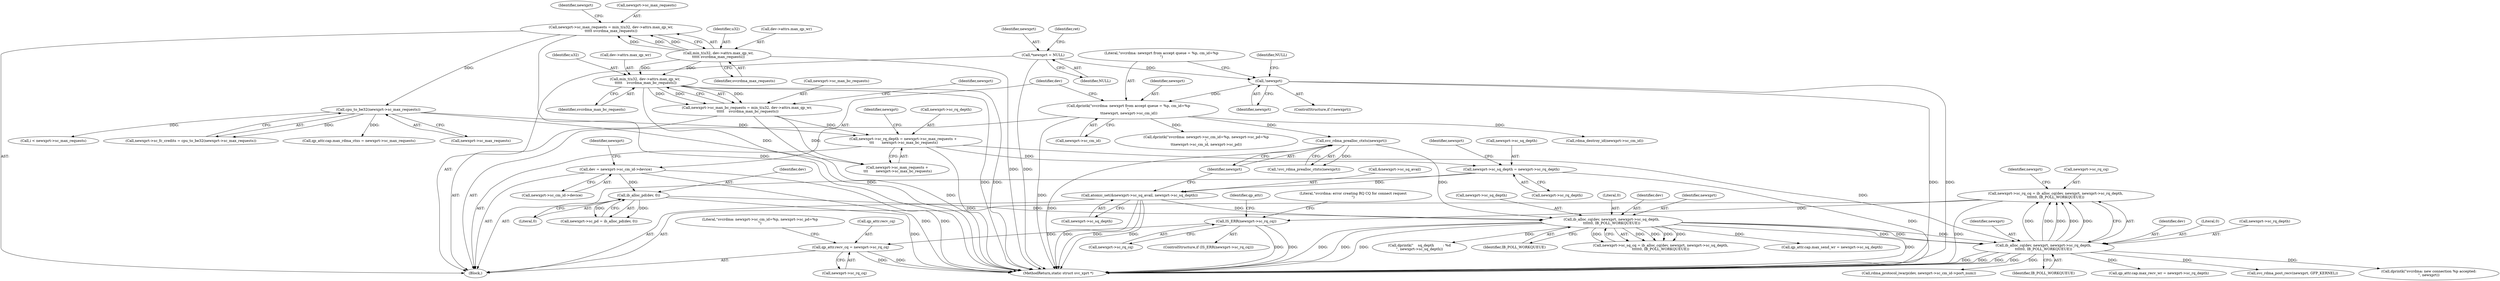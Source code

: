 digraph "0_linux_c70422f760c120480fee4de6c38804c72aa26bc1_44@API" {
"1000467" [label="(Call,qp_attr.recv_cq = newxprt->sc_rq_cq)"];
"1000369" [label="(Call,IS_ERR(newxprt->sc_rq_cq))"];
"1000356" [label="(Call,newxprt->sc_rq_cq = ib_alloc_cq(dev, newxprt, newxprt->sc_rq_depth,\n\t\t\t\t\t0, IB_POLL_WORKQUEUE))"];
"1000360" [label="(Call,ib_alloc_cq(dev, newxprt, newxprt->sc_rq_depth,\n\t\t\t\t\t0, IB_POLL_WORKQUEUE))"];
"1000339" [label="(Call,ib_alloc_cq(dev, newxprt, newxprt->sc_sq_depth,\n\t\t\t\t\t0, IB_POLL_WORKQUEUE))"];
"1000323" [label="(Call,ib_alloc_pd(dev, 0))"];
"1000184" [label="(Call,dev = newxprt->sc_cm_id->device)"];
"1000292" [label="(Call,svc_rdma_prealloc_ctxts(newxprt))"];
"1000178" [label="(Call,dprintk(\"svcrdma: newxprt from accept queue = %p, cm_id=%p\n\",\n \t\tnewxprt, newxprt->sc_cm_id))"];
"1000174" [label="(Call,!newxprt)"];
"1000116" [label="(Call,*newxprt = NULL)"];
"1000282" [label="(Call,atomic_set(&newxprt->sc_sq_avail, newxprt->sc_sq_depth))"];
"1000275" [label="(Call,newxprt->sc_sq_depth = newxprt->sc_rq_depth)"];
"1000264" [label="(Call,newxprt->sc_rq_depth = newxprt->sc_max_requests +\n \t\t\t       newxprt->sc_max_bc_requests)"];
"1000248" [label="(Call,cpu_to_be32(newxprt->sc_max_requests))"];
"1000232" [label="(Call,newxprt->sc_max_requests = min_t(u32, dev->attrs.max_qp_wr,\n\t\t\t\t\t svcrdma_max_requests))"];
"1000236" [label="(Call,min_t(u32, dev->attrs.max_qp_wr,\n\t\t\t\t\t svcrdma_max_requests))"];
"1000252" [label="(Call,newxprt->sc_max_bc_requests = min_t(u32, dev->attrs.max_qp_wr,\n \t\t\t\t\t    svcrdma_max_bc_requests))"];
"1000256" [label="(Call,min_t(u32, dev->attrs.max_qp_wr,\n \t\t\t\t\t    svcrdma_max_bc_requests))"];
"1000253" [label="(Call,newxprt->sc_max_bc_requests)"];
"1000264" [label="(Call,newxprt->sc_rq_depth = newxprt->sc_max_requests +\n \t\t\t       newxprt->sc_max_bc_requests)"];
"1000246" [label="(Identifier,newxprt)"];
"1000243" [label="(Identifier,svcrdma_max_requests)"];
"1000293" [label="(Identifier,newxprt)"];
"1000339" [label="(Call,ib_alloc_cq(dev, newxprt, newxprt->sc_sq_depth,\n\t\t\t\t\t0, IB_POLL_WORKQUEUE))"];
"1000325" [label="(Literal,0)"];
"1000608" [label="(Call,i < newxprt->sc_max_requests)"];
"1000263" [label="(Identifier,svcrdma_max_bc_requests)"];
"1000324" [label="(Identifier,dev)"];
"1000371" [label="(Identifier,newxprt)"];
"1000346" [label="(Identifier,IB_POLL_WORKQUEUE)"];
"1000174" [label="(Call,!newxprt)"];
"1000575" [label="(Call,rdma_protocol_iwarp(dev, newxprt->sc_cm_id->port_num))"];
"1000177" [label="(Identifier,NULL)"];
"1000285" [label="(Identifier,newxprt)"];
"1000361" [label="(Identifier,dev)"];
"1000342" [label="(Call,newxprt->sc_sq_depth)"];
"1000257" [label="(Identifier,u32)"];
"1000179" [label="(Literal,\"svcrdma: newxprt from accept queue = %p, cm_id=%p\n\")"];
"1000357" [label="(Call,newxprt->sc_rq_cq)"];
"1000193" [label="(Identifier,newxprt)"];
"1000369" [label="(Call,IS_ERR(newxprt->sc_rq_cq))"];
"1000291" [label="(Call,!svc_rdma_prealloc_ctxts(newxprt))"];
"1000118" [label="(Identifier,NULL)"];
"1000368" [label="(ControlStructure,if (IS_ERR(newxprt->sc_rq_cq)))"];
"1000345" [label="(Literal,0)"];
"1000467" [label="(Call,qp_attr.recv_cq = newxprt->sc_rq_cq)"];
"1000283" [label="(Call,&newxprt->sc_sq_avail)"];
"1000366" [label="(Literal,0)"];
"1000276" [label="(Call,newxprt->sc_sq_depth)"];
"1000173" [label="(ControlStructure,if (!newxprt))"];
"1000186" [label="(Call,newxprt->sc_cm_id->device)"];
"1000471" [label="(Call,newxprt->sc_rq_cq)"];
"1000287" [label="(Call,newxprt->sc_sq_depth)"];
"1000370" [label="(Call,newxprt->sc_rq_cq)"];
"1000248" [label="(Call,cpu_to_be32(newxprt->sc_max_requests))"];
"1000116" [label="(Call,*newxprt = NULL)"];
"1000184" [label="(Call,dev = newxprt->sc_cm_id->device)"];
"1000275" [label="(Call,newxprt->sc_sq_depth = newxprt->sc_rq_depth)"];
"1000367" [label="(Identifier,IB_POLL_WORKQUEUE)"];
"1000335" [label="(Call,newxprt->sc_sq_cq = ib_alloc_cq(dev, newxprt, newxprt->sc_sq_depth,\n\t\t\t\t\t0, IB_POLL_WORKQUEUE))"];
"1000232" [label="(Call,newxprt->sc_max_requests = min_t(u32, dev->attrs.max_qp_wr,\n\t\t\t\t\t svcrdma_max_requests))"];
"1000113" [label="(Block,)"];
"1000468" [label="(Call,qp_attr.recv_cq)"];
"1000323" [label="(Call,ib_alloc_pd(dev, 0))"];
"1000282" [label="(Call,atomic_set(&newxprt->sc_sq_avail, newxprt->sc_sq_depth))"];
"1000244" [label="(Call,newxprt->sc_fc_credits = cpu_to_be32(newxprt->sc_max_requests))"];
"1000423" [label="(Call,qp_attr.cap.max_recv_wr = newxprt->sc_rq_depth)"];
"1000266" [label="(Identifier,newxprt)"];
"1000379" [label="(Identifier,qp_attr)"];
"1000363" [label="(Call,newxprt->sc_rq_depth)"];
"1000618" [label="(Call,svc_rdma_post_recv(newxprt, GFP_KERNEL))"];
"1000237" [label="(Identifier,u32)"];
"1000414" [label="(Call,qp_attr.cap.max_send_wr = newxprt->sc_sq_depth)"];
"1000292" [label="(Call,svc_rdma_prealloc_ctxts(newxprt))"];
"1000117" [label="(Identifier,newxprt)"];
"1000252" [label="(Call,newxprt->sc_max_bc_requests = min_t(u32, dev->attrs.max_qp_wr,\n \t\t\t\t\t    svcrdma_max_bc_requests))"];
"1000475" [label="(Literal,\"svcrdma: newxprt->sc_cm_id=%p, newxprt->sc_pd=%p\n\")"];
"1000340" [label="(Identifier,dev)"];
"1000474" [label="(Call,dprintk(\"svcrdma: newxprt->sc_cm_id=%p, newxprt->sc_pd=%p\n\",\n\t\tnewxprt->sc_cm_id, newxprt->sc_pd))"];
"1000319" [label="(Call,newxprt->sc_pd = ib_alloc_pd(dev, 0))"];
"1000817" [label="(MethodReturn,static struct svc_xprt *)"];
"1000127" [label="(Identifier,ret)"];
"1000360" [label="(Call,ib_alloc_cq(dev, newxprt, newxprt->sc_rq_depth,\n\t\t\t\t\t0, IB_POLL_WORKQUEUE))"];
"1000362" [label="(Identifier,newxprt)"];
"1000341" [label="(Identifier,newxprt)"];
"1000175" [label="(Identifier,newxprt)"];
"1000265" [label="(Call,newxprt->sc_rq_depth)"];
"1000268" [label="(Call,newxprt->sc_max_requests +\n \t\t\t       newxprt->sc_max_bc_requests)"];
"1000356" [label="(Call,newxprt->sc_rq_cq = ib_alloc_cq(dev, newxprt, newxprt->sc_rq_depth,\n\t\t\t\t\t0, IB_POLL_WORKQUEUE))"];
"1000258" [label="(Call,dev->attrs.max_qp_wr)"];
"1000712" [label="(Call,dprintk(\"svcrdma: new connection %p accepted:\n\", newxprt))"];
"1000180" [label="(Identifier,newxprt)"];
"1000256" [label="(Call,min_t(u32, dev->attrs.max_qp_wr,\n \t\t\t\t\t    svcrdma_max_bc_requests))"];
"1000806" [label="(Call,rdma_destroy_id(newxprt->sc_cm_id))"];
"1000185" [label="(Identifier,dev)"];
"1000763" [label="(Call,dprintk(\"    sq_depth        : %d\n\", newxprt->sc_sq_depth))"];
"1000181" [label="(Call,newxprt->sc_cm_id)"];
"1000236" [label="(Call,min_t(u32, dev->attrs.max_qp_wr,\n\t\t\t\t\t svcrdma_max_requests))"];
"1000233" [label="(Call,newxprt->sc_max_requests)"];
"1000178" [label="(Call,dprintk(\"svcrdma: newxprt from accept queue = %p, cm_id=%p\n\",\n \t\tnewxprt, newxprt->sc_cm_id))"];
"1000375" [label="(Literal,\"svcrdma: error creating RQ CQ for connect request\n\")"];
"1000405" [label="(Call,qp_attr.cap.max_rdma_ctxs = newxprt->sc_max_requests)"];
"1000238" [label="(Call,dev->attrs.max_qp_wr)"];
"1000279" [label="(Call,newxprt->sc_rq_depth)"];
"1000249" [label="(Call,newxprt->sc_max_requests)"];
"1000277" [label="(Identifier,newxprt)"];
"1000467" -> "1000113"  [label="AST: "];
"1000467" -> "1000471"  [label="CFG: "];
"1000468" -> "1000467"  [label="AST: "];
"1000471" -> "1000467"  [label="AST: "];
"1000475" -> "1000467"  [label="CFG: "];
"1000467" -> "1000817"  [label="DDG: "];
"1000467" -> "1000817"  [label="DDG: "];
"1000369" -> "1000467"  [label="DDG: "];
"1000369" -> "1000368"  [label="AST: "];
"1000369" -> "1000370"  [label="CFG: "];
"1000370" -> "1000369"  [label="AST: "];
"1000375" -> "1000369"  [label="CFG: "];
"1000379" -> "1000369"  [label="CFG: "];
"1000369" -> "1000817"  [label="DDG: "];
"1000369" -> "1000817"  [label="DDG: "];
"1000356" -> "1000369"  [label="DDG: "];
"1000356" -> "1000113"  [label="AST: "];
"1000356" -> "1000360"  [label="CFG: "];
"1000357" -> "1000356"  [label="AST: "];
"1000360" -> "1000356"  [label="AST: "];
"1000371" -> "1000356"  [label="CFG: "];
"1000356" -> "1000817"  [label="DDG: "];
"1000360" -> "1000356"  [label="DDG: "];
"1000360" -> "1000356"  [label="DDG: "];
"1000360" -> "1000356"  [label="DDG: "];
"1000360" -> "1000356"  [label="DDG: "];
"1000360" -> "1000356"  [label="DDG: "];
"1000360" -> "1000367"  [label="CFG: "];
"1000361" -> "1000360"  [label="AST: "];
"1000362" -> "1000360"  [label="AST: "];
"1000363" -> "1000360"  [label="AST: "];
"1000366" -> "1000360"  [label="AST: "];
"1000367" -> "1000360"  [label="AST: "];
"1000360" -> "1000817"  [label="DDG: "];
"1000360" -> "1000817"  [label="DDG: "];
"1000360" -> "1000817"  [label="DDG: "];
"1000360" -> "1000817"  [label="DDG: "];
"1000339" -> "1000360"  [label="DDG: "];
"1000339" -> "1000360"  [label="DDG: "];
"1000339" -> "1000360"  [label="DDG: "];
"1000264" -> "1000360"  [label="DDG: "];
"1000360" -> "1000423"  [label="DDG: "];
"1000360" -> "1000575"  [label="DDG: "];
"1000360" -> "1000618"  [label="DDG: "];
"1000360" -> "1000712"  [label="DDG: "];
"1000339" -> "1000335"  [label="AST: "];
"1000339" -> "1000346"  [label="CFG: "];
"1000340" -> "1000339"  [label="AST: "];
"1000341" -> "1000339"  [label="AST: "];
"1000342" -> "1000339"  [label="AST: "];
"1000345" -> "1000339"  [label="AST: "];
"1000346" -> "1000339"  [label="AST: "];
"1000335" -> "1000339"  [label="CFG: "];
"1000339" -> "1000817"  [label="DDG: "];
"1000339" -> "1000817"  [label="DDG: "];
"1000339" -> "1000817"  [label="DDG: "];
"1000339" -> "1000817"  [label="DDG: "];
"1000339" -> "1000335"  [label="DDG: "];
"1000339" -> "1000335"  [label="DDG: "];
"1000339" -> "1000335"  [label="DDG: "];
"1000339" -> "1000335"  [label="DDG: "];
"1000339" -> "1000335"  [label="DDG: "];
"1000323" -> "1000339"  [label="DDG: "];
"1000292" -> "1000339"  [label="DDG: "];
"1000282" -> "1000339"  [label="DDG: "];
"1000339" -> "1000414"  [label="DDG: "];
"1000339" -> "1000763"  [label="DDG: "];
"1000323" -> "1000319"  [label="AST: "];
"1000323" -> "1000325"  [label="CFG: "];
"1000324" -> "1000323"  [label="AST: "];
"1000325" -> "1000323"  [label="AST: "];
"1000319" -> "1000323"  [label="CFG: "];
"1000323" -> "1000817"  [label="DDG: "];
"1000323" -> "1000319"  [label="DDG: "];
"1000323" -> "1000319"  [label="DDG: "];
"1000184" -> "1000323"  [label="DDG: "];
"1000184" -> "1000113"  [label="AST: "];
"1000184" -> "1000186"  [label="CFG: "];
"1000185" -> "1000184"  [label="AST: "];
"1000186" -> "1000184"  [label="AST: "];
"1000193" -> "1000184"  [label="CFG: "];
"1000184" -> "1000817"  [label="DDG: "];
"1000184" -> "1000817"  [label="DDG: "];
"1000292" -> "1000291"  [label="AST: "];
"1000292" -> "1000293"  [label="CFG: "];
"1000293" -> "1000292"  [label="AST: "];
"1000291" -> "1000292"  [label="CFG: "];
"1000292" -> "1000817"  [label="DDG: "];
"1000292" -> "1000291"  [label="DDG: "];
"1000178" -> "1000292"  [label="DDG: "];
"1000178" -> "1000113"  [label="AST: "];
"1000178" -> "1000181"  [label="CFG: "];
"1000179" -> "1000178"  [label="AST: "];
"1000180" -> "1000178"  [label="AST: "];
"1000181" -> "1000178"  [label="AST: "];
"1000185" -> "1000178"  [label="CFG: "];
"1000178" -> "1000817"  [label="DDG: "];
"1000174" -> "1000178"  [label="DDG: "];
"1000178" -> "1000474"  [label="DDG: "];
"1000178" -> "1000806"  [label="DDG: "];
"1000174" -> "1000173"  [label="AST: "];
"1000174" -> "1000175"  [label="CFG: "];
"1000175" -> "1000174"  [label="AST: "];
"1000177" -> "1000174"  [label="CFG: "];
"1000179" -> "1000174"  [label="CFG: "];
"1000174" -> "1000817"  [label="DDG: "];
"1000174" -> "1000817"  [label="DDG: "];
"1000116" -> "1000174"  [label="DDG: "];
"1000116" -> "1000113"  [label="AST: "];
"1000116" -> "1000118"  [label="CFG: "];
"1000117" -> "1000116"  [label="AST: "];
"1000118" -> "1000116"  [label="AST: "];
"1000127" -> "1000116"  [label="CFG: "];
"1000116" -> "1000817"  [label="DDG: "];
"1000282" -> "1000113"  [label="AST: "];
"1000282" -> "1000287"  [label="CFG: "];
"1000283" -> "1000282"  [label="AST: "];
"1000287" -> "1000282"  [label="AST: "];
"1000293" -> "1000282"  [label="CFG: "];
"1000282" -> "1000817"  [label="DDG: "];
"1000282" -> "1000817"  [label="DDG: "];
"1000282" -> "1000817"  [label="DDG: "];
"1000275" -> "1000282"  [label="DDG: "];
"1000275" -> "1000113"  [label="AST: "];
"1000275" -> "1000279"  [label="CFG: "];
"1000276" -> "1000275"  [label="AST: "];
"1000279" -> "1000275"  [label="AST: "];
"1000285" -> "1000275"  [label="CFG: "];
"1000275" -> "1000817"  [label="DDG: "];
"1000264" -> "1000275"  [label="DDG: "];
"1000264" -> "1000113"  [label="AST: "];
"1000264" -> "1000268"  [label="CFG: "];
"1000265" -> "1000264"  [label="AST: "];
"1000268" -> "1000264"  [label="AST: "];
"1000277" -> "1000264"  [label="CFG: "];
"1000264" -> "1000817"  [label="DDG: "];
"1000248" -> "1000264"  [label="DDG: "];
"1000252" -> "1000264"  [label="DDG: "];
"1000248" -> "1000244"  [label="AST: "];
"1000248" -> "1000249"  [label="CFG: "];
"1000249" -> "1000248"  [label="AST: "];
"1000244" -> "1000248"  [label="CFG: "];
"1000248" -> "1000244"  [label="DDG: "];
"1000232" -> "1000248"  [label="DDG: "];
"1000248" -> "1000268"  [label="DDG: "];
"1000248" -> "1000405"  [label="DDG: "];
"1000248" -> "1000608"  [label="DDG: "];
"1000232" -> "1000113"  [label="AST: "];
"1000232" -> "1000236"  [label="CFG: "];
"1000233" -> "1000232"  [label="AST: "];
"1000236" -> "1000232"  [label="AST: "];
"1000246" -> "1000232"  [label="CFG: "];
"1000232" -> "1000817"  [label="DDG: "];
"1000236" -> "1000232"  [label="DDG: "];
"1000236" -> "1000232"  [label="DDG: "];
"1000236" -> "1000232"  [label="DDG: "];
"1000236" -> "1000243"  [label="CFG: "];
"1000237" -> "1000236"  [label="AST: "];
"1000238" -> "1000236"  [label="AST: "];
"1000243" -> "1000236"  [label="AST: "];
"1000236" -> "1000817"  [label="DDG: "];
"1000236" -> "1000256"  [label="DDG: "];
"1000236" -> "1000256"  [label="DDG: "];
"1000252" -> "1000113"  [label="AST: "];
"1000252" -> "1000256"  [label="CFG: "];
"1000253" -> "1000252"  [label="AST: "];
"1000256" -> "1000252"  [label="AST: "];
"1000266" -> "1000252"  [label="CFG: "];
"1000252" -> "1000817"  [label="DDG: "];
"1000256" -> "1000252"  [label="DDG: "];
"1000256" -> "1000252"  [label="DDG: "];
"1000256" -> "1000252"  [label="DDG: "];
"1000252" -> "1000268"  [label="DDG: "];
"1000256" -> "1000263"  [label="CFG: "];
"1000257" -> "1000256"  [label="AST: "];
"1000258" -> "1000256"  [label="AST: "];
"1000263" -> "1000256"  [label="AST: "];
"1000256" -> "1000817"  [label="DDG: "];
"1000256" -> "1000817"  [label="DDG: "];
"1000256" -> "1000817"  [label="DDG: "];
}
